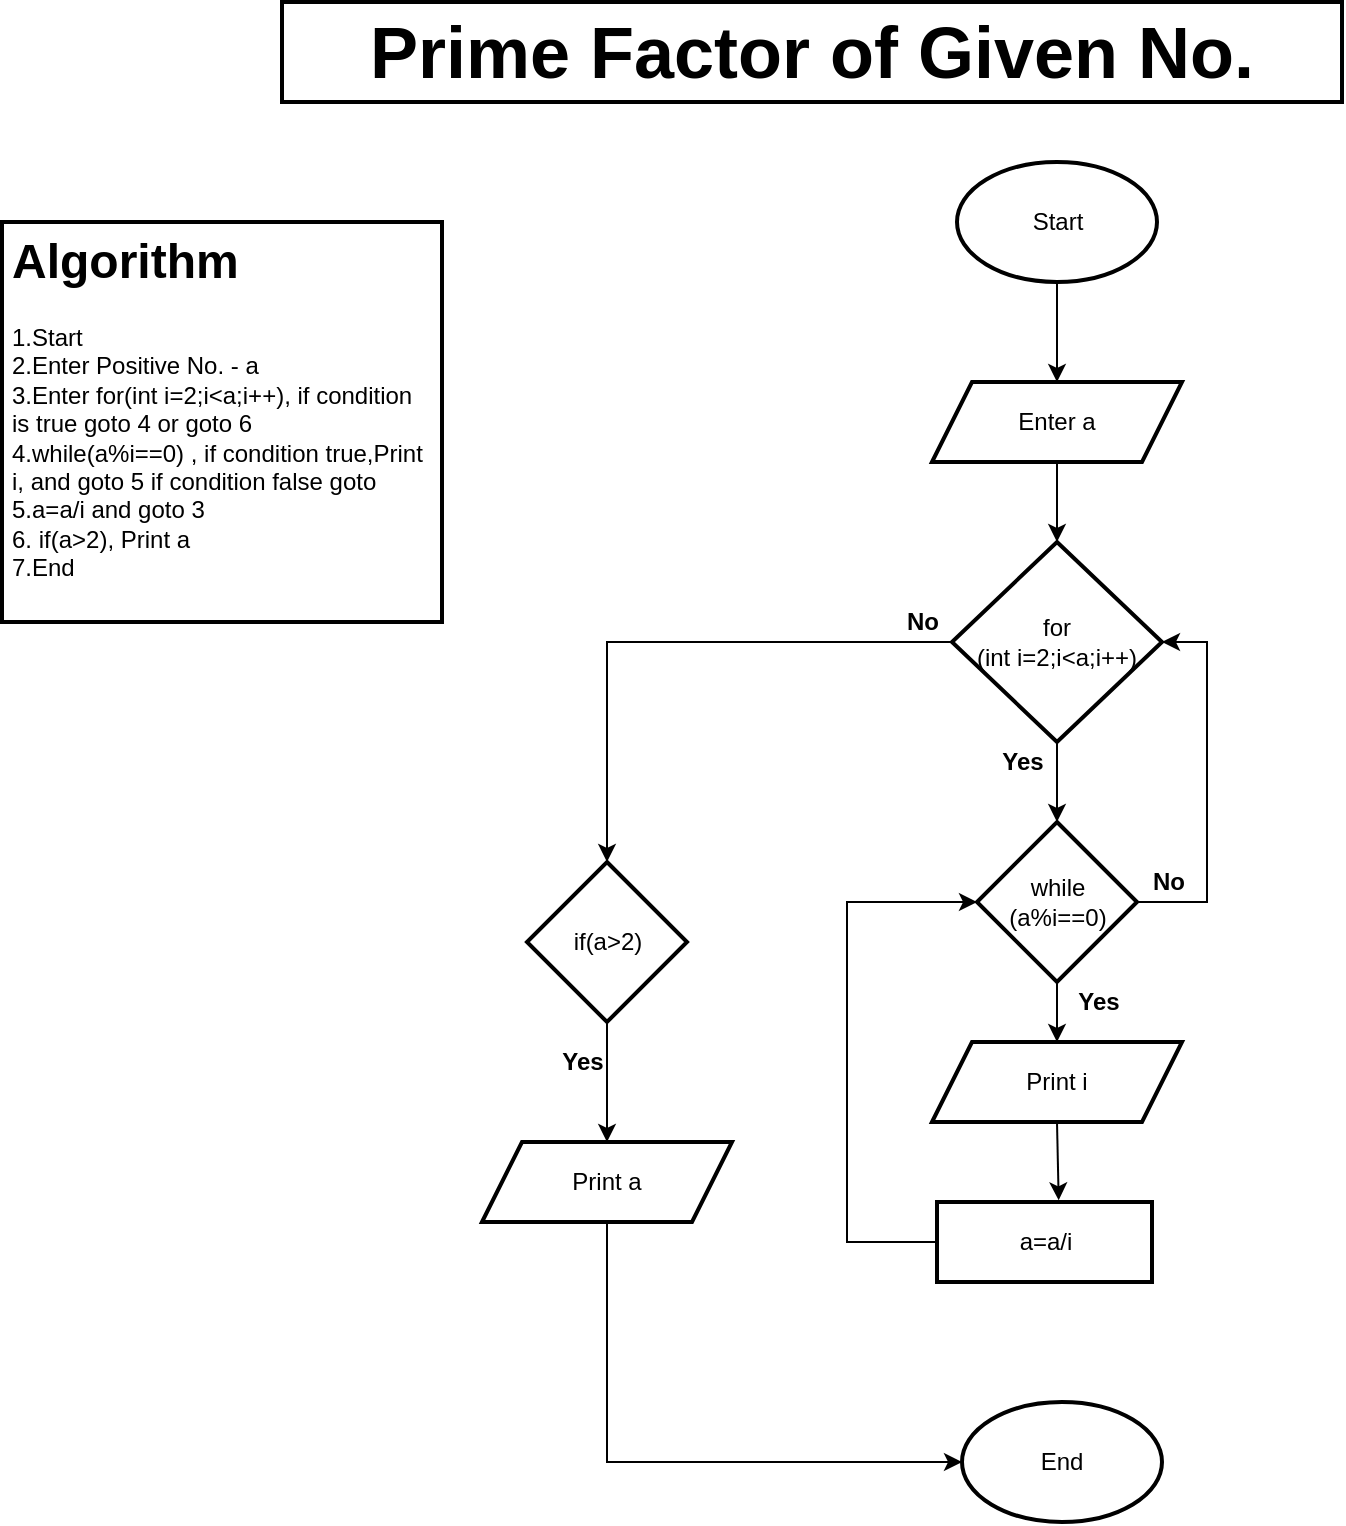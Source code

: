 <mxfile version="13.9.9" type="device"><diagram id="K5NmnUP6SPWU-NMGOE_j" name="Page-1"><mxGraphModel dx="1205" dy="687" grid="1" gridSize="10" guides="1" tooltips="1" connect="1" arrows="1" fold="1" page="1" pageScale="1" pageWidth="850" pageHeight="1100" background="#FFFFFF" math="0" shadow="0"><root><mxCell id="0"/><mxCell id="1" parent="0"/><mxCell id="QEfj-TNRIQ7ePjsVW8dD-1" value="&lt;font style=&quot;font-size: 36px&quot;&gt;Prime Factor of Given No.&lt;/font&gt;" style="text;html=1;fillColor=none;align=center;verticalAlign=middle;whiteSpace=wrap;rounded=0;fontStyle=1;strokeColor=#000000;strokeWidth=2;" vertex="1" parent="1"><mxGeometry x="170" y="400" width="530" height="50" as="geometry"/></mxCell><mxCell id="QEfj-TNRIQ7ePjsVW8dD-2" value="&lt;h1&gt;Algorithm&lt;/h1&gt;&lt;div&gt;1.Start&lt;/div&gt;&lt;div&gt;2.Enter Positive No. - a&lt;/div&gt;&lt;div&gt;3.Enter&amp;nbsp;for(int i=2;i&amp;lt;a;i++), if condition is true goto 4 or goto 6&lt;/div&gt;&lt;div&gt;4.while(a%i==0) , if condition true,Print i, and goto 5 if condition false goto&amp;nbsp;&lt;/div&gt;&lt;div&gt;5.a=a/i and goto 3&lt;/div&gt;&lt;div&gt;6.&amp;nbsp;if(a&amp;gt;2), Print a&lt;/div&gt;&lt;div&gt;7.End&lt;/div&gt;" style="text;html=1;fillColor=none;spacing=5;spacingTop=-20;whiteSpace=wrap;overflow=hidden;rounded=0;strokeColor=#000000;strokeWidth=2;" vertex="1" parent="1"><mxGeometry x="30" y="510" width="220" height="200" as="geometry"/></mxCell><mxCell id="QEfj-TNRIQ7ePjsVW8dD-20" style="edgeStyle=orthogonalEdgeStyle;rounded=0;orthogonalLoop=1;jettySize=auto;html=1;exitX=0.5;exitY=1;exitDx=0;exitDy=0;entryX=0.5;entryY=0;entryDx=0;entryDy=0;" edge="1" parent="1" source="QEfj-TNRIQ7ePjsVW8dD-3" target="QEfj-TNRIQ7ePjsVW8dD-5"><mxGeometry relative="1" as="geometry"/></mxCell><mxCell id="QEfj-TNRIQ7ePjsVW8dD-3" value="Start" style="ellipse;whiteSpace=wrap;html=1;strokeColor=#000000;strokeWidth=2;" vertex="1" parent="1"><mxGeometry x="507.5" y="480" width="100" height="60" as="geometry"/></mxCell><mxCell id="QEfj-TNRIQ7ePjsVW8dD-4" value="End" style="ellipse;whiteSpace=wrap;html=1;strokeColor=#000000;strokeWidth=2;" vertex="1" parent="1"><mxGeometry x="510" y="1100" width="100" height="60" as="geometry"/></mxCell><mxCell id="QEfj-TNRIQ7ePjsVW8dD-19" style="edgeStyle=orthogonalEdgeStyle;rounded=0;orthogonalLoop=1;jettySize=auto;html=1;exitX=0.5;exitY=1;exitDx=0;exitDy=0;entryX=0.5;entryY=0;entryDx=0;entryDy=0;" edge="1" parent="1" source="QEfj-TNRIQ7ePjsVW8dD-5" target="QEfj-TNRIQ7ePjsVW8dD-6"><mxGeometry relative="1" as="geometry"/></mxCell><mxCell id="QEfj-TNRIQ7ePjsVW8dD-5" value="Enter a" style="shape=parallelogram;perimeter=parallelogramPerimeter;whiteSpace=wrap;html=1;fixedSize=1;strokeColor=#000000;strokeWidth=2;" vertex="1" parent="1"><mxGeometry x="495" y="590" width="125" height="40" as="geometry"/></mxCell><mxCell id="QEfj-TNRIQ7ePjsVW8dD-15" style="edgeStyle=orthogonalEdgeStyle;rounded=0;orthogonalLoop=1;jettySize=auto;html=1;exitX=0.5;exitY=1;exitDx=0;exitDy=0;entryX=0.5;entryY=0;entryDx=0;entryDy=0;" edge="1" parent="1" source="QEfj-TNRIQ7ePjsVW8dD-6" target="QEfj-TNRIQ7ePjsVW8dD-7"><mxGeometry relative="1" as="geometry"/></mxCell><mxCell id="QEfj-TNRIQ7ePjsVW8dD-22" style="edgeStyle=orthogonalEdgeStyle;rounded=0;orthogonalLoop=1;jettySize=auto;html=1;exitX=0;exitY=0.5;exitDx=0;exitDy=0;entryX=0.5;entryY=0;entryDx=0;entryDy=0;" edge="1" parent="1" source="QEfj-TNRIQ7ePjsVW8dD-6" target="QEfj-TNRIQ7ePjsVW8dD-21"><mxGeometry relative="1" as="geometry"/></mxCell><mxCell id="QEfj-TNRIQ7ePjsVW8dD-6" value="for&lt;br&gt;(int i=2;i&amp;lt;a;i++)" style="rhombus;whiteSpace=wrap;html=1;strokeColor=#000000;strokeWidth=2;" vertex="1" parent="1"><mxGeometry x="505" y="670" width="105" height="100" as="geometry"/></mxCell><mxCell id="QEfj-TNRIQ7ePjsVW8dD-12" style="edgeStyle=orthogonalEdgeStyle;rounded=0;orthogonalLoop=1;jettySize=auto;html=1;exitX=0.5;exitY=1;exitDx=0;exitDy=0;entryX=0.5;entryY=0;entryDx=0;entryDy=0;" edge="1" parent="1" source="QEfj-TNRIQ7ePjsVW8dD-7" target="QEfj-TNRIQ7ePjsVW8dD-9"><mxGeometry relative="1" as="geometry"/></mxCell><mxCell id="QEfj-TNRIQ7ePjsVW8dD-14" style="edgeStyle=orthogonalEdgeStyle;rounded=0;orthogonalLoop=1;jettySize=auto;html=1;exitX=1;exitY=0.5;exitDx=0;exitDy=0;entryX=1;entryY=0.5;entryDx=0;entryDy=0;" edge="1" parent="1" source="QEfj-TNRIQ7ePjsVW8dD-7" target="QEfj-TNRIQ7ePjsVW8dD-6"><mxGeometry relative="1" as="geometry"><Array as="points"><mxPoint x="632.5" y="850"/><mxPoint x="632.5" y="720"/></Array></mxGeometry></mxCell><mxCell id="QEfj-TNRIQ7ePjsVW8dD-7" value="while&lt;br&gt;(a%i==0)" style="rhombus;whiteSpace=wrap;html=1;strokeColor=#000000;strokeWidth=2;" vertex="1" parent="1"><mxGeometry x="517.5" y="810" width="80" height="80" as="geometry"/></mxCell><mxCell id="QEfj-TNRIQ7ePjsVW8dD-13" style="edgeStyle=orthogonalEdgeStyle;rounded=0;orthogonalLoop=1;jettySize=auto;html=1;exitX=0.5;exitY=1;exitDx=0;exitDy=0;entryX=0.566;entryY=-0.021;entryDx=0;entryDy=0;entryPerimeter=0;" edge="1" parent="1" source="QEfj-TNRIQ7ePjsVW8dD-9" target="QEfj-TNRIQ7ePjsVW8dD-10"><mxGeometry relative="1" as="geometry"/></mxCell><mxCell id="QEfj-TNRIQ7ePjsVW8dD-9" value="Print i" style="shape=parallelogram;perimeter=parallelogramPerimeter;whiteSpace=wrap;html=1;fixedSize=1;strokeColor=#000000;strokeWidth=2;" vertex="1" parent="1"><mxGeometry x="495" y="920" width="125" height="40" as="geometry"/></mxCell><mxCell id="QEfj-TNRIQ7ePjsVW8dD-11" style="edgeStyle=orthogonalEdgeStyle;rounded=0;orthogonalLoop=1;jettySize=auto;html=1;exitX=0;exitY=0.5;exitDx=0;exitDy=0;entryX=0;entryY=0.5;entryDx=0;entryDy=0;" edge="1" parent="1" source="QEfj-TNRIQ7ePjsVW8dD-10" target="QEfj-TNRIQ7ePjsVW8dD-7"><mxGeometry relative="1" as="geometry"><Array as="points"><mxPoint x="452.5" y="1020"/><mxPoint x="452.5" y="850"/></Array></mxGeometry></mxCell><mxCell id="QEfj-TNRIQ7ePjsVW8dD-10" value="a=a/i" style="rounded=0;whiteSpace=wrap;html=1;strokeColor=#000000;strokeWidth=2;" vertex="1" parent="1"><mxGeometry x="497.5" y="1000" width="107.5" height="40" as="geometry"/></mxCell><mxCell id="QEfj-TNRIQ7ePjsVW8dD-24" style="edgeStyle=orthogonalEdgeStyle;rounded=0;orthogonalLoop=1;jettySize=auto;html=1;exitX=0.5;exitY=1;exitDx=0;exitDy=0;entryX=0.5;entryY=0;entryDx=0;entryDy=0;" edge="1" parent="1" source="QEfj-TNRIQ7ePjsVW8dD-21" target="QEfj-TNRIQ7ePjsVW8dD-23"><mxGeometry relative="1" as="geometry"/></mxCell><mxCell id="QEfj-TNRIQ7ePjsVW8dD-21" value="if(a&amp;gt;2)" style="rhombus;whiteSpace=wrap;html=1;strokeColor=#000000;strokeWidth=2;" vertex="1" parent="1"><mxGeometry x="292.5" y="830" width="80" height="80" as="geometry"/></mxCell><mxCell id="QEfj-TNRIQ7ePjsVW8dD-25" style="edgeStyle=orthogonalEdgeStyle;rounded=0;orthogonalLoop=1;jettySize=auto;html=1;exitX=0.5;exitY=1;exitDx=0;exitDy=0;entryX=0;entryY=0.5;entryDx=0;entryDy=0;" edge="1" parent="1" source="QEfj-TNRIQ7ePjsVW8dD-23" target="QEfj-TNRIQ7ePjsVW8dD-4"><mxGeometry relative="1" as="geometry"/></mxCell><mxCell id="QEfj-TNRIQ7ePjsVW8dD-23" value="Print a" style="shape=parallelogram;perimeter=parallelogramPerimeter;whiteSpace=wrap;html=1;fixedSize=1;strokeColor=#000000;strokeWidth=2;" vertex="1" parent="1"><mxGeometry x="270" y="970" width="125" height="40" as="geometry"/></mxCell><mxCell id="QEfj-TNRIQ7ePjsVW8dD-26" value="&lt;b&gt;Yes&lt;/b&gt;" style="text;html=1;align=center;verticalAlign=middle;resizable=0;points=[];autosize=1;" vertex="1" parent="1"><mxGeometry x="520" y="770" width="40" height="20" as="geometry"/></mxCell><mxCell id="QEfj-TNRIQ7ePjsVW8dD-27" value="&lt;b&gt;No&lt;/b&gt;" style="text;html=1;align=center;verticalAlign=middle;resizable=0;points=[];autosize=1;" vertex="1" parent="1"><mxGeometry x="475" y="700" width="30" height="20" as="geometry"/></mxCell><mxCell id="QEfj-TNRIQ7ePjsVW8dD-28" value="&lt;b&gt;Yes&lt;/b&gt;" style="text;html=1;align=center;verticalAlign=middle;resizable=0;points=[];autosize=1;" vertex="1" parent="1"><mxGeometry x="557.5" y="890" width="40" height="20" as="geometry"/></mxCell><mxCell id="QEfj-TNRIQ7ePjsVW8dD-29" value="&lt;b&gt;No&lt;/b&gt;" style="text;html=1;align=center;verticalAlign=middle;resizable=0;points=[];autosize=1;" vertex="1" parent="1"><mxGeometry x="597.5" y="830" width="30" height="20" as="geometry"/></mxCell><mxCell id="QEfj-TNRIQ7ePjsVW8dD-30" value="&lt;b&gt;Yes&lt;/b&gt;" style="text;html=1;align=center;verticalAlign=middle;resizable=0;points=[];autosize=1;" vertex="1" parent="1"><mxGeometry x="300" y="920" width="40" height="20" as="geometry"/></mxCell></root></mxGraphModel></diagram></mxfile>